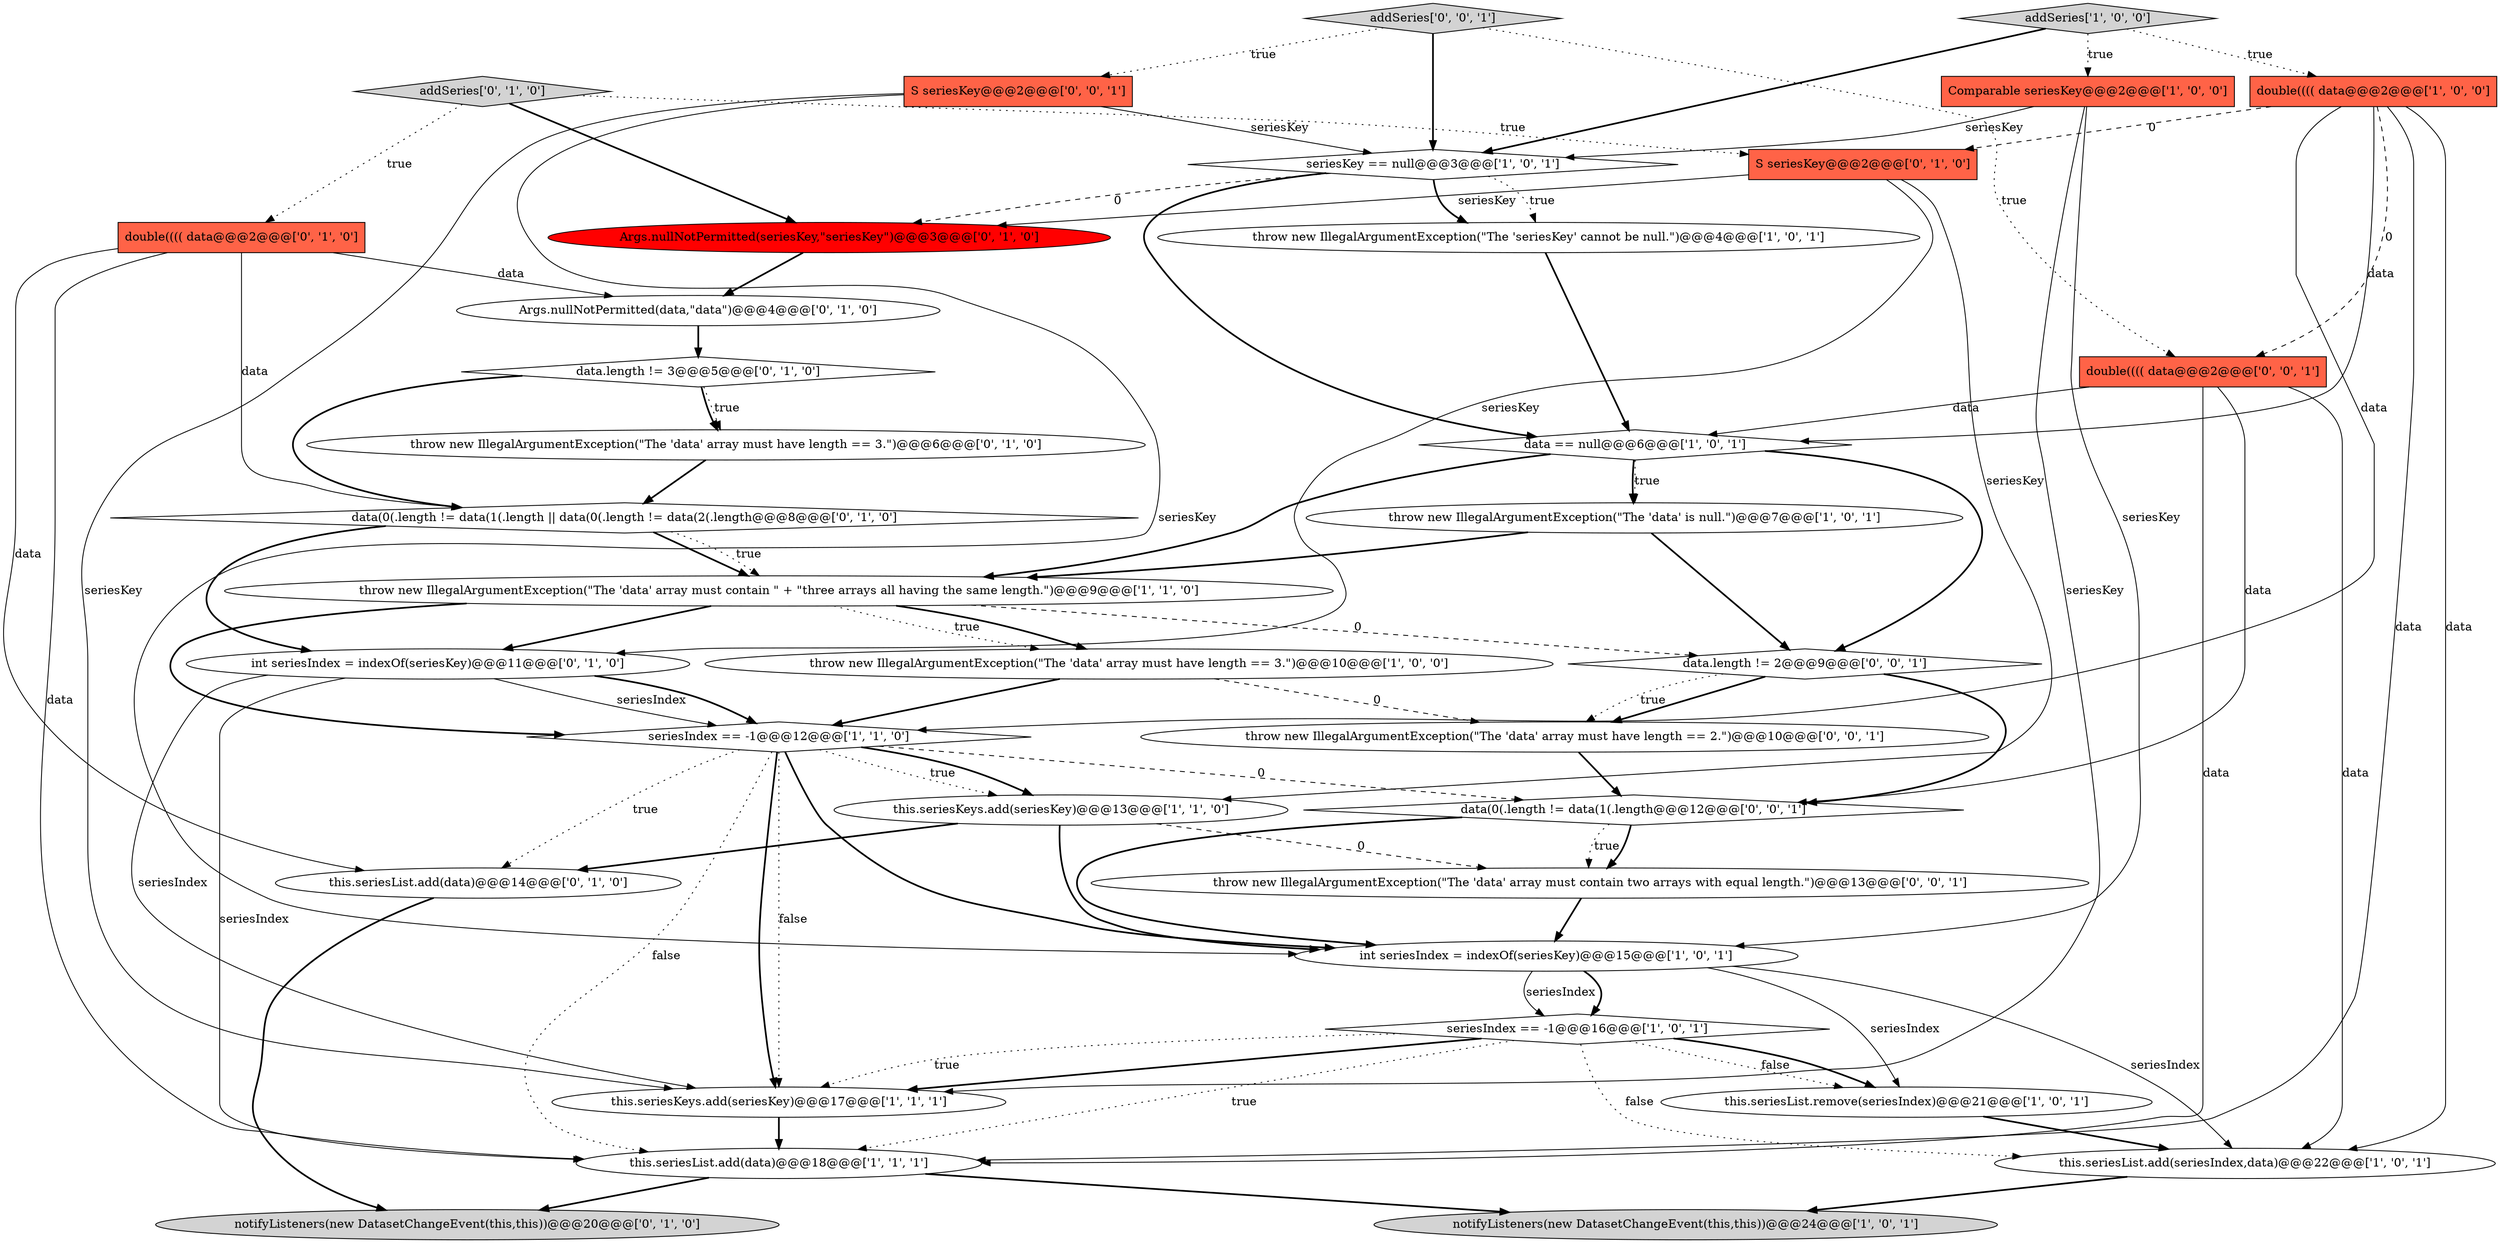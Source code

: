 digraph {
29 [style = filled, label = "addSeries['0', '0', '1']", fillcolor = lightgray, shape = diamond image = "AAA0AAABBB3BBB"];
17 [style = filled, label = "this.seriesList.remove(seriesIndex)@@@21@@@['1', '0', '1']", fillcolor = white, shape = ellipse image = "AAA0AAABBB1BBB"];
25 [style = filled, label = "data(0(.length != data(1(.length || data(0(.length != data(2(.length@@@8@@@['0', '1', '0']", fillcolor = white, shape = diamond image = "AAA0AAABBB2BBB"];
18 [style = filled, label = "notifyListeners(new DatasetChangeEvent(this,this))@@@20@@@['0', '1', '0']", fillcolor = lightgray, shape = ellipse image = "AAA0AAABBB2BBB"];
6 [style = filled, label = "Comparable seriesKey@@@2@@@['1', '0', '0']", fillcolor = tomato, shape = box image = "AAA0AAABBB1BBB"];
7 [style = filled, label = "throw new IllegalArgumentException(\"The 'data' is null.\")@@@7@@@['1', '0', '1']", fillcolor = white, shape = ellipse image = "AAA0AAABBB1BBB"];
21 [style = filled, label = "data.length != 3@@@5@@@['0', '1', '0']", fillcolor = white, shape = diamond image = "AAA0AAABBB2BBB"];
3 [style = filled, label = "notifyListeners(new DatasetChangeEvent(this,this))@@@24@@@['1', '0', '1']", fillcolor = lightgray, shape = ellipse image = "AAA0AAABBB1BBB"];
28 [style = filled, label = "Args.nullNotPermitted(seriesKey,\"seriesKey\")@@@3@@@['0', '1', '0']", fillcolor = red, shape = ellipse image = "AAA1AAABBB2BBB"];
34 [style = filled, label = "double(((( data@@@2@@@['0', '0', '1']", fillcolor = tomato, shape = box image = "AAA0AAABBB3BBB"];
19 [style = filled, label = "double(((( data@@@2@@@['0', '1', '0']", fillcolor = tomato, shape = box image = "AAA0AAABBB2BBB"];
30 [style = filled, label = "throw new IllegalArgumentException(\"The 'data' array must contain two arrays with equal length.\")@@@13@@@['0', '0', '1']", fillcolor = white, shape = ellipse image = "AAA0AAABBB3BBB"];
15 [style = filled, label = "seriesKey == null@@@3@@@['1', '0', '1']", fillcolor = white, shape = diamond image = "AAA0AAABBB1BBB"];
0 [style = filled, label = "throw new IllegalArgumentException(\"The 'data' array must contain \" + \"three arrays all having the same length.\")@@@9@@@['1', '1', '0']", fillcolor = white, shape = ellipse image = "AAA0AAABBB1BBB"];
2 [style = filled, label = "data == null@@@6@@@['1', '0', '1']", fillcolor = white, shape = diamond image = "AAA0AAABBB1BBB"];
27 [style = filled, label = "throw new IllegalArgumentException(\"The 'data' array must have length == 3.\")@@@6@@@['0', '1', '0']", fillcolor = white, shape = ellipse image = "AAA0AAABBB2BBB"];
9 [style = filled, label = "addSeries['1', '0', '0']", fillcolor = lightgray, shape = diamond image = "AAA0AAABBB1BBB"];
1 [style = filled, label = "this.seriesKeys.add(seriesKey)@@@17@@@['1', '1', '1']", fillcolor = white, shape = ellipse image = "AAA0AAABBB1BBB"];
10 [style = filled, label = "throw new IllegalArgumentException(\"The 'seriesKey' cannot be null.\")@@@4@@@['1', '0', '1']", fillcolor = white, shape = ellipse image = "AAA0AAABBB1BBB"];
23 [style = filled, label = "this.seriesList.add(data)@@@14@@@['0', '1', '0']", fillcolor = white, shape = ellipse image = "AAA0AAABBB2BBB"];
33 [style = filled, label = "throw new IllegalArgumentException(\"The 'data' array must have length == 2.\")@@@10@@@['0', '0', '1']", fillcolor = white, shape = ellipse image = "AAA0AAABBB3BBB"];
24 [style = filled, label = "S seriesKey@@@2@@@['0', '1', '0']", fillcolor = tomato, shape = box image = "AAA1AAABBB2BBB"];
35 [style = filled, label = "data(0(.length != data(1(.length@@@12@@@['0', '0', '1']", fillcolor = white, shape = diamond image = "AAA0AAABBB3BBB"];
12 [style = filled, label = "double(((( data@@@2@@@['1', '0', '0']", fillcolor = tomato, shape = box image = "AAA1AAABBB1BBB"];
4 [style = filled, label = "int seriesIndex = indexOf(seriesKey)@@@15@@@['1', '0', '1']", fillcolor = white, shape = ellipse image = "AAA0AAABBB1BBB"];
5 [style = filled, label = "seriesIndex == -1@@@12@@@['1', '1', '0']", fillcolor = white, shape = diamond image = "AAA0AAABBB1BBB"];
26 [style = filled, label = "Args.nullNotPermitted(data,\"data\")@@@4@@@['0', '1', '0']", fillcolor = white, shape = ellipse image = "AAA0AAABBB2BBB"];
13 [style = filled, label = "throw new IllegalArgumentException(\"The 'data' array must have length == 3.\")@@@10@@@['1', '0', '0']", fillcolor = white, shape = ellipse image = "AAA0AAABBB1BBB"];
16 [style = filled, label = "this.seriesKeys.add(seriesKey)@@@13@@@['1', '1', '0']", fillcolor = white, shape = ellipse image = "AAA0AAABBB1BBB"];
8 [style = filled, label = "this.seriesList.add(seriesIndex,data)@@@22@@@['1', '0', '1']", fillcolor = white, shape = ellipse image = "AAA0AAABBB1BBB"];
31 [style = filled, label = "S seriesKey@@@2@@@['0', '0', '1']", fillcolor = tomato, shape = box image = "AAA0AAABBB3BBB"];
20 [style = filled, label = "int seriesIndex = indexOf(seriesKey)@@@11@@@['0', '1', '0']", fillcolor = white, shape = ellipse image = "AAA0AAABBB2BBB"];
14 [style = filled, label = "this.seriesList.add(data)@@@18@@@['1', '1', '1']", fillcolor = white, shape = ellipse image = "AAA0AAABBB1BBB"];
32 [style = filled, label = "data.length != 2@@@9@@@['0', '0', '1']", fillcolor = white, shape = diamond image = "AAA0AAABBB3BBB"];
11 [style = filled, label = "seriesIndex == -1@@@16@@@['1', '0', '1']", fillcolor = white, shape = diamond image = "AAA0AAABBB1BBB"];
22 [style = filled, label = "addSeries['0', '1', '0']", fillcolor = lightgray, shape = diamond image = "AAA0AAABBB2BBB"];
14->3 [style = bold, label=""];
32->35 [style = bold, label=""];
7->32 [style = bold, label=""];
29->15 [style = bold, label=""];
9->12 [style = dotted, label="true"];
15->10 [style = bold, label=""];
0->13 [style = bold, label=""];
11->1 [style = dotted, label="true"];
12->8 [style = solid, label="data"];
5->23 [style = dotted, label="true"];
21->27 [style = dotted, label="true"];
5->35 [style = dashed, label="0"];
12->2 [style = solid, label="data"];
12->24 [style = dashed, label="0"];
24->28 [style = solid, label="seriesKey"];
11->17 [style = dotted, label="false"];
2->32 [style = bold, label=""];
27->25 [style = bold, label=""];
24->20 [style = solid, label="seriesKey"];
22->19 [style = dotted, label="true"];
15->28 [style = dashed, label="0"];
11->14 [style = dotted, label="true"];
15->10 [style = dotted, label="true"];
7->0 [style = bold, label=""];
12->14 [style = solid, label="data"];
22->24 [style = dotted, label="true"];
21->25 [style = bold, label=""];
5->1 [style = dotted, label="false"];
35->30 [style = dotted, label="true"];
5->14 [style = dotted, label="false"];
5->1 [style = bold, label=""];
31->15 [style = solid, label="seriesKey"];
34->35 [style = solid, label="data"];
13->5 [style = bold, label=""];
19->14 [style = solid, label="data"];
13->33 [style = dashed, label="0"];
11->17 [style = bold, label=""];
0->20 [style = bold, label=""];
10->2 [style = bold, label=""];
14->18 [style = bold, label=""];
4->17 [style = solid, label="seriesIndex"];
11->8 [style = dotted, label="false"];
4->8 [style = solid, label="seriesIndex"];
12->34 [style = dashed, label="0"];
25->0 [style = bold, label=""];
17->8 [style = bold, label=""];
34->8 [style = solid, label="data"];
21->27 [style = bold, label=""];
29->34 [style = dotted, label="true"];
6->15 [style = solid, label="seriesKey"];
34->14 [style = solid, label="data"];
8->3 [style = bold, label=""];
28->26 [style = bold, label=""];
22->28 [style = bold, label=""];
16->23 [style = bold, label=""];
20->14 [style = solid, label="seriesIndex"];
32->33 [style = bold, label=""];
32->33 [style = dotted, label="true"];
26->21 [style = bold, label=""];
5->16 [style = bold, label=""];
25->20 [style = bold, label=""];
2->0 [style = bold, label=""];
16->30 [style = dashed, label="0"];
5->4 [style = bold, label=""];
5->16 [style = dotted, label="true"];
16->4 [style = bold, label=""];
35->30 [style = bold, label=""];
23->18 [style = bold, label=""];
6->1 [style = solid, label="seriesKey"];
0->5 [style = bold, label=""];
15->2 [style = bold, label=""];
33->35 [style = bold, label=""];
19->23 [style = solid, label="data"];
0->13 [style = dotted, label="true"];
31->4 [style = solid, label="seriesKey"];
11->1 [style = bold, label=""];
0->32 [style = dashed, label="0"];
20->5 [style = solid, label="seriesIndex"];
6->4 [style = solid, label="seriesKey"];
25->0 [style = dotted, label="true"];
9->6 [style = dotted, label="true"];
35->4 [style = bold, label=""];
12->5 [style = solid, label="data"];
20->5 [style = bold, label=""];
24->16 [style = solid, label="seriesKey"];
9->15 [style = bold, label=""];
30->4 [style = bold, label=""];
2->7 [style = dotted, label="true"];
34->2 [style = solid, label="data"];
31->1 [style = solid, label="seriesKey"];
1->14 [style = bold, label=""];
2->7 [style = bold, label=""];
19->25 [style = solid, label="data"];
19->26 [style = solid, label="data"];
4->11 [style = bold, label=""];
4->11 [style = solid, label="seriesIndex"];
20->1 [style = solid, label="seriesIndex"];
29->31 [style = dotted, label="true"];
}
